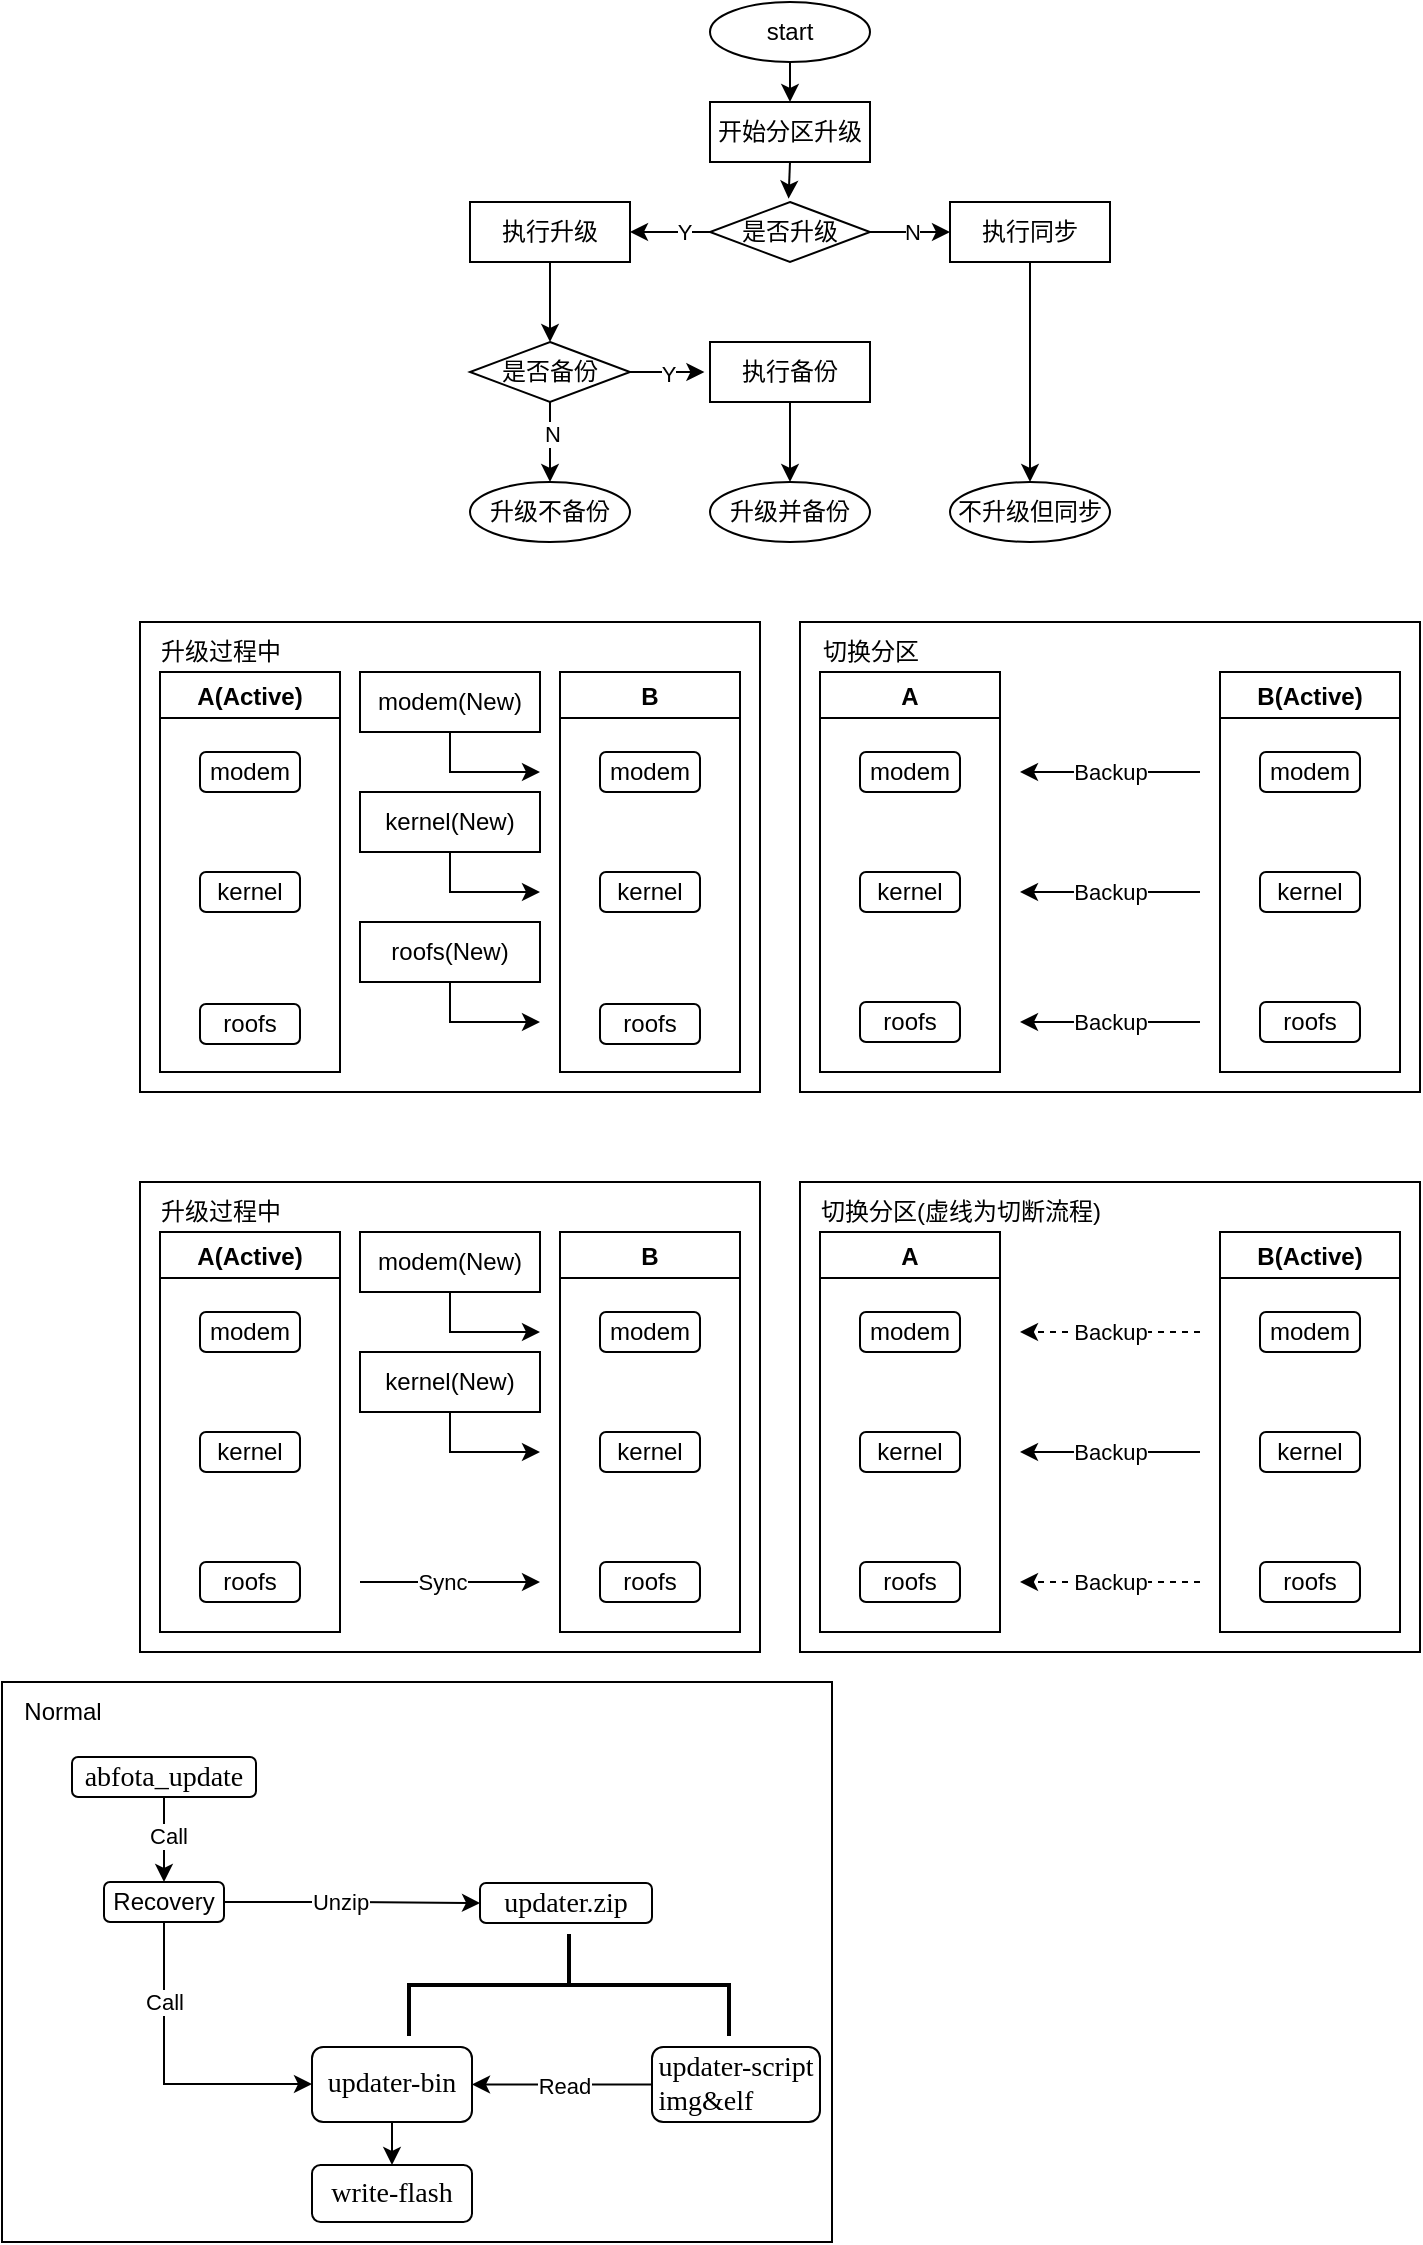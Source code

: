<mxfile version="24.7.17">
  <diagram name="第 1 页" id="GCRl-8E6too8TkQ2BrHy">
    <mxGraphModel dx="1938" dy="1264" grid="1" gridSize="10" guides="1" tooltips="1" connect="1" arrows="1" fold="1" page="1" pageScale="1" pageWidth="827" pageHeight="1169" math="0" shadow="0">
      <root>
        <mxCell id="0" />
        <mxCell id="1" parent="0" />
        <mxCell id="q4IoUWrboh84U8gEIqpk-14" value="" style="rounded=0;whiteSpace=wrap;html=1;" vertex="1" parent="1">
          <mxGeometry x="89" y="620" width="310" height="235" as="geometry" />
        </mxCell>
        <mxCell id="NOKJQwVUO0OvhM5oq2DQ-14" style="edgeStyle=orthogonalEdgeStyle;rounded=0;orthogonalLoop=1;jettySize=auto;html=1;exitX=0.5;exitY=1;exitDx=0;exitDy=0;entryX=0.5;entryY=0;entryDx=0;entryDy=0;" parent="1" source="NOKJQwVUO0OvhM5oq2DQ-1" target="NOKJQwVUO0OvhM5oq2DQ-2" edge="1">
          <mxGeometry relative="1" as="geometry" />
        </mxCell>
        <mxCell id="NOKJQwVUO0OvhM5oq2DQ-1" value="start" style="ellipse;whiteSpace=wrap;html=1;" parent="1" vertex="1">
          <mxGeometry x="374" y="30" width="80" height="30" as="geometry" />
        </mxCell>
        <mxCell id="NOKJQwVUO0OvhM5oq2DQ-2" value="开始分区升级" style="rounded=0;whiteSpace=wrap;html=1;" parent="1" vertex="1">
          <mxGeometry x="374" y="80" width="80" height="30" as="geometry" />
        </mxCell>
        <mxCell id="NOKJQwVUO0OvhM5oq2DQ-16" style="edgeStyle=orthogonalEdgeStyle;rounded=0;orthogonalLoop=1;jettySize=auto;html=1;entryX=1;entryY=0.5;entryDx=0;entryDy=0;" parent="1" source="NOKJQwVUO0OvhM5oq2DQ-3" target="NOKJQwVUO0OvhM5oq2DQ-4" edge="1">
          <mxGeometry relative="1" as="geometry" />
        </mxCell>
        <mxCell id="NOKJQwVUO0OvhM5oq2DQ-29" value="Y" style="edgeLabel;html=1;align=center;verticalAlign=middle;resizable=0;points=[];" parent="NOKJQwVUO0OvhM5oq2DQ-16" vertex="1" connectable="0">
          <mxGeometry x="-0.36" relative="1" as="geometry">
            <mxPoint as="offset" />
          </mxGeometry>
        </mxCell>
        <mxCell id="NOKJQwVUO0OvhM5oq2DQ-17" style="edgeStyle=orthogonalEdgeStyle;rounded=0;orthogonalLoop=1;jettySize=auto;html=1;exitX=1;exitY=0.5;exitDx=0;exitDy=0;entryX=0;entryY=0.5;entryDx=0;entryDy=0;" parent="1" source="NOKJQwVUO0OvhM5oq2DQ-3" target="NOKJQwVUO0OvhM5oq2DQ-7" edge="1">
          <mxGeometry relative="1" as="geometry" />
        </mxCell>
        <mxCell id="NOKJQwVUO0OvhM5oq2DQ-28" value="N" style="edgeLabel;html=1;align=center;verticalAlign=middle;resizable=0;points=[];" parent="NOKJQwVUO0OvhM5oq2DQ-17" vertex="1" connectable="0">
          <mxGeometry x="0.034" relative="1" as="geometry">
            <mxPoint as="offset" />
          </mxGeometry>
        </mxCell>
        <mxCell id="NOKJQwVUO0OvhM5oq2DQ-3" value="是否升级" style="rhombus;whiteSpace=wrap;html=1;" parent="1" vertex="1">
          <mxGeometry x="374" y="130" width="80" height="30" as="geometry" />
        </mxCell>
        <mxCell id="NOKJQwVUO0OvhM5oq2DQ-18" style="edgeStyle=orthogonalEdgeStyle;rounded=0;orthogonalLoop=1;jettySize=auto;html=1;entryX=0.5;entryY=0;entryDx=0;entryDy=0;" parent="1" source="NOKJQwVUO0OvhM5oq2DQ-4" target="NOKJQwVUO0OvhM5oq2DQ-5" edge="1">
          <mxGeometry relative="1" as="geometry" />
        </mxCell>
        <mxCell id="NOKJQwVUO0OvhM5oq2DQ-4" value="执行升级" style="rounded=0;whiteSpace=wrap;html=1;" parent="1" vertex="1">
          <mxGeometry x="254" y="130" width="80" height="30" as="geometry" />
        </mxCell>
        <mxCell id="NOKJQwVUO0OvhM5oq2DQ-19" style="edgeStyle=orthogonalEdgeStyle;rounded=0;orthogonalLoop=1;jettySize=auto;html=1;exitX=0.5;exitY=1;exitDx=0;exitDy=0;entryX=0.5;entryY=0;entryDx=0;entryDy=0;" parent="1" source="NOKJQwVUO0OvhM5oq2DQ-5" target="NOKJQwVUO0OvhM5oq2DQ-8" edge="1">
          <mxGeometry relative="1" as="geometry" />
        </mxCell>
        <mxCell id="NOKJQwVUO0OvhM5oq2DQ-31" value="N" style="edgeLabel;html=1;align=center;verticalAlign=middle;resizable=0;points=[];" parent="NOKJQwVUO0OvhM5oq2DQ-19" vertex="1" connectable="0">
          <mxGeometry x="-0.226" y="1" relative="1" as="geometry">
            <mxPoint as="offset" />
          </mxGeometry>
        </mxCell>
        <mxCell id="NOKJQwVUO0OvhM5oq2DQ-5" value="是否备份" style="rhombus;whiteSpace=wrap;html=1;" parent="1" vertex="1">
          <mxGeometry x="254" y="200" width="80" height="30" as="geometry" />
        </mxCell>
        <mxCell id="NOKJQwVUO0OvhM5oq2DQ-6" value="执行备份" style="rounded=0;whiteSpace=wrap;html=1;" parent="1" vertex="1">
          <mxGeometry x="374" y="200" width="80" height="30" as="geometry" />
        </mxCell>
        <mxCell id="NOKJQwVUO0OvhM5oq2DQ-22" style="edgeStyle=orthogonalEdgeStyle;rounded=0;orthogonalLoop=1;jettySize=auto;html=1;exitX=0.5;exitY=1;exitDx=0;exitDy=0;entryX=0.5;entryY=0;entryDx=0;entryDy=0;" parent="1" source="NOKJQwVUO0OvhM5oq2DQ-7" target="NOKJQwVUO0OvhM5oq2DQ-10" edge="1">
          <mxGeometry relative="1" as="geometry" />
        </mxCell>
        <mxCell id="NOKJQwVUO0OvhM5oq2DQ-7" value="执行同步" style="rounded=0;whiteSpace=wrap;html=1;" parent="1" vertex="1">
          <mxGeometry x="494" y="130" width="80" height="30" as="geometry" />
        </mxCell>
        <mxCell id="NOKJQwVUO0OvhM5oq2DQ-8" value="升级不备份" style="ellipse;whiteSpace=wrap;html=1;" parent="1" vertex="1">
          <mxGeometry x="254" y="270" width="80" height="30" as="geometry" />
        </mxCell>
        <mxCell id="NOKJQwVUO0OvhM5oq2DQ-9" value="升级并备份" style="ellipse;whiteSpace=wrap;html=1;" parent="1" vertex="1">
          <mxGeometry x="374" y="270" width="80" height="30" as="geometry" />
        </mxCell>
        <mxCell id="NOKJQwVUO0OvhM5oq2DQ-10" value="不升级但同步" style="ellipse;whiteSpace=wrap;html=1;" parent="1" vertex="1">
          <mxGeometry x="494" y="270" width="80" height="30" as="geometry" />
        </mxCell>
        <mxCell id="NOKJQwVUO0OvhM5oq2DQ-15" style="edgeStyle=orthogonalEdgeStyle;rounded=0;orthogonalLoop=1;jettySize=auto;html=1;exitX=0.5;exitY=1;exitDx=0;exitDy=0;entryX=0.491;entryY=-0.056;entryDx=0;entryDy=0;entryPerimeter=0;" parent="1" source="NOKJQwVUO0OvhM5oq2DQ-2" target="NOKJQwVUO0OvhM5oq2DQ-3" edge="1">
          <mxGeometry relative="1" as="geometry" />
        </mxCell>
        <mxCell id="NOKJQwVUO0OvhM5oq2DQ-20" style="edgeStyle=orthogonalEdgeStyle;rounded=0;orthogonalLoop=1;jettySize=auto;html=1;exitX=1;exitY=0.5;exitDx=0;exitDy=0;entryX=-0.035;entryY=0.495;entryDx=0;entryDy=0;entryPerimeter=0;" parent="1" source="NOKJQwVUO0OvhM5oq2DQ-5" target="NOKJQwVUO0OvhM5oq2DQ-6" edge="1">
          <mxGeometry relative="1" as="geometry" />
        </mxCell>
        <mxCell id="NOKJQwVUO0OvhM5oq2DQ-30" value="Y" style="edgeLabel;html=1;align=center;verticalAlign=middle;resizable=0;points=[];" parent="NOKJQwVUO0OvhM5oq2DQ-20" vertex="1" connectable="0">
          <mxGeometry x="0.019" y="-1" relative="1" as="geometry">
            <mxPoint as="offset" />
          </mxGeometry>
        </mxCell>
        <mxCell id="NOKJQwVUO0OvhM5oq2DQ-21" style="edgeStyle=orthogonalEdgeStyle;rounded=0;orthogonalLoop=1;jettySize=auto;html=1;exitX=0.5;exitY=1;exitDx=0;exitDy=0;entryX=0.5;entryY=0;entryDx=0;entryDy=0;" parent="1" source="NOKJQwVUO0OvhM5oq2DQ-6" target="NOKJQwVUO0OvhM5oq2DQ-9" edge="1">
          <mxGeometry relative="1" as="geometry" />
        </mxCell>
        <mxCell id="q4IoUWrboh84U8gEIqpk-1" value="A(Active)" style="swimlane;" vertex="1" parent="1">
          <mxGeometry x="99" y="645" width="90" height="200" as="geometry">
            <mxRectangle x="210" y="630" width="90" height="30" as="alternateBounds" />
          </mxGeometry>
        </mxCell>
        <mxCell id="q4IoUWrboh84U8gEIqpk-2" value="modem" style="rounded=1;whiteSpace=wrap;html=1;" vertex="1" parent="q4IoUWrboh84U8gEIqpk-1">
          <mxGeometry x="20" y="40" width="50" height="20" as="geometry" />
        </mxCell>
        <mxCell id="q4IoUWrboh84U8gEIqpk-3" value="kernel" style="rounded=1;whiteSpace=wrap;html=1;" vertex="1" parent="q4IoUWrboh84U8gEIqpk-1">
          <mxGeometry x="20" y="100" width="50" height="20" as="geometry" />
        </mxCell>
        <mxCell id="q4IoUWrboh84U8gEIqpk-4" value="roofs" style="rounded=1;whiteSpace=wrap;html=1;" vertex="1" parent="q4IoUWrboh84U8gEIqpk-1">
          <mxGeometry x="20" y="165" width="50" height="20" as="geometry" />
        </mxCell>
        <mxCell id="q4IoUWrboh84U8gEIqpk-5" value="B" style="swimlane;" vertex="1" parent="1">
          <mxGeometry x="299" y="645" width="90" height="200" as="geometry">
            <mxRectangle x="210" y="630" width="90" height="30" as="alternateBounds" />
          </mxGeometry>
        </mxCell>
        <mxCell id="q4IoUWrboh84U8gEIqpk-6" value="modem" style="rounded=1;whiteSpace=wrap;html=1;" vertex="1" parent="q4IoUWrboh84U8gEIqpk-5">
          <mxGeometry x="20" y="40" width="50" height="20" as="geometry" />
        </mxCell>
        <mxCell id="q4IoUWrboh84U8gEIqpk-7" value="kernel" style="rounded=1;whiteSpace=wrap;html=1;" vertex="1" parent="q4IoUWrboh84U8gEIqpk-5">
          <mxGeometry x="20" y="100" width="50" height="20" as="geometry" />
        </mxCell>
        <mxCell id="q4IoUWrboh84U8gEIqpk-8" value="roofs" style="rounded=1;whiteSpace=wrap;html=1;" vertex="1" parent="q4IoUWrboh84U8gEIqpk-5">
          <mxGeometry x="20" y="165" width="50" height="20" as="geometry" />
        </mxCell>
        <mxCell id="q4IoUWrboh84U8gEIqpk-12" value="" style="endArrow=classic;html=1;rounded=0;" edge="1" parent="1">
          <mxGeometry width="50" height="50" relative="1" as="geometry">
            <mxPoint x="199" y="820" as="sourcePoint" />
            <mxPoint x="289" y="820" as="targetPoint" />
          </mxGeometry>
        </mxCell>
        <mxCell id="q4IoUWrboh84U8gEIqpk-21" value="Sync" style="edgeLabel;html=1;align=center;verticalAlign=middle;resizable=0;points=[];" vertex="1" connectable="0" parent="q4IoUWrboh84U8gEIqpk-12">
          <mxGeometry x="-0.102" relative="1" as="geometry">
            <mxPoint as="offset" />
          </mxGeometry>
        </mxCell>
        <mxCell id="q4IoUWrboh84U8gEIqpk-24" value="modem(New)" style="rounded=0;whiteSpace=wrap;html=1;" vertex="1" parent="1">
          <mxGeometry x="199" y="645" width="90" height="30" as="geometry" />
        </mxCell>
        <mxCell id="q4IoUWrboh84U8gEIqpk-25" value="" style="endArrow=classic;html=1;rounded=0;entryX=0.645;entryY=0.489;entryDx=0;entryDy=0;entryPerimeter=0;exitX=0.5;exitY=1;exitDx=0;exitDy=0;" edge="1" parent="1" source="q4IoUWrboh84U8gEIqpk-24">
          <mxGeometry width="50" height="50" relative="1" as="geometry">
            <mxPoint x="219.05" y="695.08" as="sourcePoint" />
            <mxPoint x="289.0" y="694.995" as="targetPoint" />
            <Array as="points">
              <mxPoint x="244" y="695" />
            </Array>
          </mxGeometry>
        </mxCell>
        <mxCell id="q4IoUWrboh84U8gEIqpk-26" value="" style="rounded=0;whiteSpace=wrap;html=1;" vertex="1" parent="1">
          <mxGeometry x="419" y="620" width="310" height="235" as="geometry" />
        </mxCell>
        <mxCell id="q4IoUWrboh84U8gEIqpk-27" value="A" style="swimlane;" vertex="1" parent="1">
          <mxGeometry x="429" y="645" width="90" height="200" as="geometry">
            <mxRectangle x="210" y="630" width="90" height="30" as="alternateBounds" />
          </mxGeometry>
        </mxCell>
        <mxCell id="q4IoUWrboh84U8gEIqpk-28" value="modem" style="rounded=1;whiteSpace=wrap;html=1;" vertex="1" parent="q4IoUWrboh84U8gEIqpk-27">
          <mxGeometry x="20" y="40" width="50" height="20" as="geometry" />
        </mxCell>
        <mxCell id="q4IoUWrboh84U8gEIqpk-29" value="kernel" style="rounded=1;whiteSpace=wrap;html=1;" vertex="1" parent="q4IoUWrboh84U8gEIqpk-27">
          <mxGeometry x="20" y="100" width="50" height="20" as="geometry" />
        </mxCell>
        <mxCell id="q4IoUWrboh84U8gEIqpk-30" value="roofs" style="rounded=1;whiteSpace=wrap;html=1;" vertex="1" parent="q4IoUWrboh84U8gEIqpk-27">
          <mxGeometry x="20" y="165" width="50" height="20" as="geometry" />
        </mxCell>
        <mxCell id="q4IoUWrboh84U8gEIqpk-31" value="B(Active)" style="swimlane;" vertex="1" parent="1">
          <mxGeometry x="629" y="645" width="90" height="200" as="geometry">
            <mxRectangle x="210" y="630" width="90" height="30" as="alternateBounds" />
          </mxGeometry>
        </mxCell>
        <mxCell id="q4IoUWrboh84U8gEIqpk-32" value="modem" style="rounded=1;whiteSpace=wrap;html=1;" vertex="1" parent="q4IoUWrboh84U8gEIqpk-31">
          <mxGeometry x="20" y="40" width="50" height="20" as="geometry" />
        </mxCell>
        <mxCell id="q4IoUWrboh84U8gEIqpk-33" value="kernel" style="rounded=1;whiteSpace=wrap;html=1;" vertex="1" parent="q4IoUWrboh84U8gEIqpk-31">
          <mxGeometry x="20" y="100" width="50" height="20" as="geometry" />
        </mxCell>
        <mxCell id="q4IoUWrboh84U8gEIqpk-34" value="roofs" style="rounded=1;whiteSpace=wrap;html=1;" vertex="1" parent="q4IoUWrboh84U8gEIqpk-31">
          <mxGeometry x="20" y="165" width="50" height="20" as="geometry" />
        </mxCell>
        <mxCell id="q4IoUWrboh84U8gEIqpk-41" value="" style="endArrow=classic;html=1;rounded=0;dashed=1;" edge="1" parent="1">
          <mxGeometry width="50" height="50" relative="1" as="geometry">
            <mxPoint x="619" y="695" as="sourcePoint" />
            <mxPoint x="529" y="695" as="targetPoint" />
          </mxGeometry>
        </mxCell>
        <mxCell id="q4IoUWrboh84U8gEIqpk-43" value="Backup" style="edgeLabel;html=1;align=center;verticalAlign=middle;resizable=0;points=[];" vertex="1" connectable="0" parent="q4IoUWrboh84U8gEIqpk-41">
          <mxGeometry x="0.235" y="-1" relative="1" as="geometry">
            <mxPoint x="10" y="1" as="offset" />
          </mxGeometry>
        </mxCell>
        <mxCell id="q4IoUWrboh84U8gEIqpk-44" value="" style="endArrow=classic;html=1;rounded=0;" edge="1" parent="1">
          <mxGeometry width="50" height="50" relative="1" as="geometry">
            <mxPoint x="619" y="755" as="sourcePoint" />
            <mxPoint x="529" y="755" as="targetPoint" />
          </mxGeometry>
        </mxCell>
        <mxCell id="q4IoUWrboh84U8gEIqpk-45" value="Backup" style="edgeLabel;html=1;align=center;verticalAlign=middle;resizable=0;points=[];" vertex="1" connectable="0" parent="q4IoUWrboh84U8gEIqpk-44">
          <mxGeometry x="0.235" y="-1" relative="1" as="geometry">
            <mxPoint x="10" y="1" as="offset" />
          </mxGeometry>
        </mxCell>
        <mxCell id="q4IoUWrboh84U8gEIqpk-48" value="升级过程中" style="text;html=1;align=center;verticalAlign=middle;resizable=0;points=[];autosize=1;strokeColor=none;fillColor=none;" vertex="1" parent="1">
          <mxGeometry x="89" y="620" width="80" height="30" as="geometry" />
        </mxCell>
        <mxCell id="q4IoUWrboh84U8gEIqpk-49" value="切换分区(虚线为切断流程)" style="text;html=1;align=center;verticalAlign=middle;resizable=0;points=[];autosize=1;strokeColor=none;fillColor=none;" vertex="1" parent="1">
          <mxGeometry x="419" y="620" width="160" height="30" as="geometry" />
        </mxCell>
        <mxCell id="q4IoUWrboh84U8gEIqpk-50" value="kernel(New)" style="rounded=0;whiteSpace=wrap;html=1;" vertex="1" parent="1">
          <mxGeometry x="199" y="705" width="90" height="30" as="geometry" />
        </mxCell>
        <mxCell id="q4IoUWrboh84U8gEIqpk-52" value="" style="endArrow=classic;html=1;rounded=0;entryX=0.645;entryY=0.489;entryDx=0;entryDy=0;entryPerimeter=0;exitX=0.5;exitY=1;exitDx=0;exitDy=0;" edge="1" parent="1">
          <mxGeometry width="50" height="50" relative="1" as="geometry">
            <mxPoint x="244" y="735" as="sourcePoint" />
            <mxPoint x="289.0" y="754.995" as="targetPoint" />
            <Array as="points">
              <mxPoint x="244" y="755" />
            </Array>
          </mxGeometry>
        </mxCell>
        <mxCell id="q4IoUWrboh84U8gEIqpk-53" value="" style="rounded=0;whiteSpace=wrap;html=1;" vertex="1" parent="1">
          <mxGeometry x="20" y="870" width="415" height="280" as="geometry" />
        </mxCell>
        <mxCell id="q4IoUWrboh84U8gEIqpk-69" style="edgeStyle=orthogonalEdgeStyle;rounded=0;orthogonalLoop=1;jettySize=auto;html=1;entryX=0;entryY=0.5;entryDx=0;entryDy=0;" edge="1" parent="1" source="q4IoUWrboh84U8gEIqpk-55" target="q4IoUWrboh84U8gEIqpk-57">
          <mxGeometry relative="1" as="geometry" />
        </mxCell>
        <mxCell id="q4IoUWrboh84U8gEIqpk-77" value="Unzip" style="edgeLabel;html=1;align=center;verticalAlign=middle;resizable=0;points=[];" vertex="1" connectable="0" parent="q4IoUWrboh84U8gEIqpk-69">
          <mxGeometry x="-0.241" y="1" relative="1" as="geometry">
            <mxPoint x="9" y="1" as="offset" />
          </mxGeometry>
        </mxCell>
        <mxCell id="q4IoUWrboh84U8gEIqpk-71" style="edgeStyle=orthogonalEdgeStyle;rounded=0;orthogonalLoop=1;jettySize=auto;html=1;entryX=0;entryY=0.5;entryDx=0;entryDy=0;" edge="1" parent="1" source="q4IoUWrboh84U8gEIqpk-55" target="q4IoUWrboh84U8gEIqpk-59">
          <mxGeometry relative="1" as="geometry">
            <Array as="points">
              <mxPoint x="101" y="1071" />
              <mxPoint x="175" y="1071" />
            </Array>
          </mxGeometry>
        </mxCell>
        <mxCell id="q4IoUWrboh84U8gEIqpk-76" value="Call" style="edgeLabel;html=1;align=center;verticalAlign=middle;resizable=0;points=[];" vertex="1" connectable="0" parent="q4IoUWrboh84U8gEIqpk-71">
          <mxGeometry x="-0.492" relative="1" as="geometry">
            <mxPoint as="offset" />
          </mxGeometry>
        </mxCell>
        <mxCell id="q4IoUWrboh84U8gEIqpk-55" value="Recovery" style="rounded=1;whiteSpace=wrap;html=1;" vertex="1" parent="1">
          <mxGeometry x="71" y="970" width="60" height="20" as="geometry" />
        </mxCell>
        <mxCell id="q4IoUWrboh84U8gEIqpk-73" style="edgeStyle=orthogonalEdgeStyle;rounded=0;orthogonalLoop=1;jettySize=auto;html=1;entryX=1;entryY=0.5;entryDx=0;entryDy=0;" edge="1" parent="1" source="q4IoUWrboh84U8gEIqpk-56" target="q4IoUWrboh84U8gEIqpk-59">
          <mxGeometry relative="1" as="geometry" />
        </mxCell>
        <mxCell id="q4IoUWrboh84U8gEIqpk-74" value="Read" style="edgeLabel;html=1;align=center;verticalAlign=middle;resizable=0;points=[];" vertex="1" connectable="0" parent="q4IoUWrboh84U8gEIqpk-73">
          <mxGeometry x="0.093" y="1" relative="1" as="geometry">
            <mxPoint x="5" y="-1" as="offset" />
          </mxGeometry>
        </mxCell>
        <mxCell id="q4IoUWrboh84U8gEIqpk-56" value="&lt;p style=&quot;margin: 0pt 0pt 0.0pt; text-align: justify; font-family: &amp;quot;Times New Roman&amp;quot;; font-size: 10.5pt;&quot; class=&quot;MsoNormal&quot;&gt;&lt;span style=&quot;font-family: 宋体; font-size: 10.5pt;&quot;&gt;&lt;font face=&quot;Times New Roman&quot;&gt;updater-&lt;/font&gt;&lt;/span&gt;&lt;span style=&quot;font-size: 10.5pt; background-color: initial;&quot;&gt;script&lt;br&gt;img&amp;amp;elf&lt;/span&gt;&lt;/p&gt;" style="rounded=1;whiteSpace=wrap;html=1;" vertex="1" parent="1">
          <mxGeometry x="345" y="1052.5" width="84" height="37.5" as="geometry" />
        </mxCell>
        <mxCell id="q4IoUWrboh84U8gEIqpk-57" value="&lt;p style=&quot;margin: 0pt 0pt 0.0pt; text-align: justify; font-family: &amp;quot;Times New Roman&amp;quot;; font-size: 10.5pt;&quot; class=&quot;MsoNormal&quot;&gt;&lt;span style=&quot;font-family: 宋体; font-size: 10.5pt;&quot;&gt;&lt;font face=&quot;Times New Roman&quot;&gt;updater.zip&lt;/font&gt;&lt;/span&gt;&lt;/p&gt;" style="rounded=1;whiteSpace=wrap;html=1;" vertex="1" parent="1">
          <mxGeometry x="259" y="970.5" width="86" height="20" as="geometry" />
        </mxCell>
        <mxCell id="q4IoUWrboh84U8gEIqpk-94" value="" style="edgeStyle=orthogonalEdgeStyle;rounded=0;orthogonalLoop=1;jettySize=auto;html=1;" edge="1" parent="1" source="q4IoUWrboh84U8gEIqpk-59" target="q4IoUWrboh84U8gEIqpk-93">
          <mxGeometry relative="1" as="geometry" />
        </mxCell>
        <mxCell id="q4IoUWrboh84U8gEIqpk-59" value="&lt;p style=&quot;margin: 0pt 0pt 0.0pt; text-align: justify; font-family: &amp;quot;Times New Roman&amp;quot;; font-size: 10.5pt;&quot; class=&quot;MsoNormal&quot;&gt;&lt;span style=&quot;font-family: 宋体; font-size: 10.5pt;&quot;&gt;&lt;font face=&quot;Times New Roman&quot;&gt;updater-bin&lt;/font&gt;&lt;/span&gt;&lt;/p&gt;" style="rounded=1;whiteSpace=wrap;html=1;" vertex="1" parent="1">
          <mxGeometry x="175" y="1052.5" width="80" height="37.5" as="geometry" />
        </mxCell>
        <mxCell id="q4IoUWrboh84U8gEIqpk-60" value="" style="strokeWidth=2;html=1;shape=mxgraph.flowchart.annotation_2;align=left;labelPosition=right;pointerEvents=1;rotation=90;" vertex="1" parent="1">
          <mxGeometry x="278" y="941.5" width="51" height="160" as="geometry" />
        </mxCell>
        <mxCell id="q4IoUWrboh84U8gEIqpk-63" value="Normal" style="text;html=1;align=center;verticalAlign=middle;resizable=0;points=[];autosize=1;strokeColor=none;fillColor=none;" vertex="1" parent="1">
          <mxGeometry x="20" y="870" width="60" height="30" as="geometry" />
        </mxCell>
        <mxCell id="q4IoUWrboh84U8gEIqpk-66" value="" style="edgeStyle=orthogonalEdgeStyle;rounded=0;orthogonalLoop=1;jettySize=auto;html=1;" edge="1" parent="1" source="q4IoUWrboh84U8gEIqpk-65" target="q4IoUWrboh84U8gEIqpk-55">
          <mxGeometry relative="1" as="geometry" />
        </mxCell>
        <mxCell id="q4IoUWrboh84U8gEIqpk-75" value="Call" style="edgeLabel;html=1;align=center;verticalAlign=middle;resizable=0;points=[];" vertex="1" connectable="0" parent="q4IoUWrboh84U8gEIqpk-66">
          <mxGeometry x="-0.111" y="2" relative="1" as="geometry">
            <mxPoint as="offset" />
          </mxGeometry>
        </mxCell>
        <mxCell id="q4IoUWrboh84U8gEIqpk-65" value="&lt;p style=&quot;margin: 0pt 0pt 0.0pt; text-align: justify;&quot; class=&quot;MsoNormal&quot;&gt;&lt;font face=&quot;Times New Roman&quot;&gt;&lt;span style=&quot;font-size: 14px;&quot;&gt;abfota_update&lt;/span&gt;&lt;/font&gt;&lt;br&gt;&lt;/p&gt;" style="rounded=1;whiteSpace=wrap;html=1;" vertex="1" parent="1">
          <mxGeometry x="55" y="907.5" width="92" height="20" as="geometry" />
        </mxCell>
        <mxCell id="q4IoUWrboh84U8gEIqpk-93" value="&lt;p style=&quot;margin: 0pt 0pt 0.0pt; text-align: justify; font-family: &amp;quot;Times New Roman&amp;quot;; font-size: 10.5pt;&quot; class=&quot;MsoNormal&quot;&gt;&lt;span style=&quot;font-family: 宋体; font-size: 10.5pt;&quot;&gt;&lt;font face=&quot;Times New Roman&quot;&gt;write-flash&lt;/font&gt;&lt;/span&gt;&lt;/p&gt;" style="rounded=1;whiteSpace=wrap;html=1;" vertex="1" parent="1">
          <mxGeometry x="175" y="1111.5" width="80" height="28.5" as="geometry" />
        </mxCell>
        <mxCell id="q4IoUWrboh84U8gEIqpk-95" value="" style="endArrow=classic;html=1;rounded=0;dashed=1;" edge="1" parent="1">
          <mxGeometry width="50" height="50" relative="1" as="geometry">
            <mxPoint x="619" y="820" as="sourcePoint" />
            <mxPoint x="529" y="820" as="targetPoint" />
          </mxGeometry>
        </mxCell>
        <mxCell id="q4IoUWrboh84U8gEIqpk-96" value="Backup" style="edgeLabel;html=1;align=center;verticalAlign=middle;resizable=0;points=[];" vertex="1" connectable="0" parent="q4IoUWrboh84U8gEIqpk-95">
          <mxGeometry x="0.235" y="-1" relative="1" as="geometry">
            <mxPoint x="10" y="1" as="offset" />
          </mxGeometry>
        </mxCell>
        <mxCell id="q4IoUWrboh84U8gEIqpk-97" value="" style="rounded=0;whiteSpace=wrap;html=1;" vertex="1" parent="1">
          <mxGeometry x="89" y="340" width="310" height="235" as="geometry" />
        </mxCell>
        <mxCell id="q4IoUWrboh84U8gEIqpk-98" value="A(Active)" style="swimlane;" vertex="1" parent="1">
          <mxGeometry x="99" y="365" width="90" height="200" as="geometry">
            <mxRectangle x="210" y="630" width="90" height="30" as="alternateBounds" />
          </mxGeometry>
        </mxCell>
        <mxCell id="q4IoUWrboh84U8gEIqpk-99" value="modem" style="rounded=1;whiteSpace=wrap;html=1;" vertex="1" parent="q4IoUWrboh84U8gEIqpk-98">
          <mxGeometry x="20" y="40" width="50" height="20" as="geometry" />
        </mxCell>
        <mxCell id="q4IoUWrboh84U8gEIqpk-100" value="kernel" style="rounded=1;whiteSpace=wrap;html=1;" vertex="1" parent="q4IoUWrboh84U8gEIqpk-98">
          <mxGeometry x="20" y="100" width="50" height="20" as="geometry" />
        </mxCell>
        <mxCell id="q4IoUWrboh84U8gEIqpk-101" value="roofs" style="rounded=1;whiteSpace=wrap;html=1;" vertex="1" parent="q4IoUWrboh84U8gEIqpk-98">
          <mxGeometry x="20" y="166" width="50" height="20" as="geometry" />
        </mxCell>
        <mxCell id="q4IoUWrboh84U8gEIqpk-102" value="B" style="swimlane;" vertex="1" parent="1">
          <mxGeometry x="299" y="365" width="90" height="200" as="geometry">
            <mxRectangle x="210" y="630" width="90" height="30" as="alternateBounds" />
          </mxGeometry>
        </mxCell>
        <mxCell id="q4IoUWrboh84U8gEIqpk-103" value="modem" style="rounded=1;whiteSpace=wrap;html=1;" vertex="1" parent="q4IoUWrboh84U8gEIqpk-102">
          <mxGeometry x="20" y="40" width="50" height="20" as="geometry" />
        </mxCell>
        <mxCell id="q4IoUWrboh84U8gEIqpk-104" value="kernel" style="rounded=1;whiteSpace=wrap;html=1;" vertex="1" parent="q4IoUWrboh84U8gEIqpk-102">
          <mxGeometry x="20" y="100" width="50" height="20" as="geometry" />
        </mxCell>
        <mxCell id="q4IoUWrboh84U8gEIqpk-105" value="roofs" style="rounded=1;whiteSpace=wrap;html=1;" vertex="1" parent="q4IoUWrboh84U8gEIqpk-102">
          <mxGeometry x="20" y="166" width="50" height="20" as="geometry" />
        </mxCell>
        <mxCell id="q4IoUWrboh84U8gEIqpk-108" value="modem(New)" style="rounded=0;whiteSpace=wrap;html=1;" vertex="1" parent="1">
          <mxGeometry x="199" y="365" width="90" height="30" as="geometry" />
        </mxCell>
        <mxCell id="q4IoUWrboh84U8gEIqpk-109" value="" style="endArrow=classic;html=1;rounded=0;entryX=0.645;entryY=0.489;entryDx=0;entryDy=0;entryPerimeter=0;exitX=0.5;exitY=1;exitDx=0;exitDy=0;" edge="1" source="q4IoUWrboh84U8gEIqpk-108" parent="1">
          <mxGeometry width="50" height="50" relative="1" as="geometry">
            <mxPoint x="219.05" y="415.08" as="sourcePoint" />
            <mxPoint x="289.0" y="414.995" as="targetPoint" />
            <Array as="points">
              <mxPoint x="244" y="415" />
            </Array>
          </mxGeometry>
        </mxCell>
        <mxCell id="q4IoUWrboh84U8gEIqpk-110" value="" style="rounded=0;whiteSpace=wrap;html=1;" vertex="1" parent="1">
          <mxGeometry x="419" y="340" width="310" height="235" as="geometry" />
        </mxCell>
        <mxCell id="q4IoUWrboh84U8gEIqpk-111" value="A" style="swimlane;" vertex="1" parent="1">
          <mxGeometry x="429" y="365" width="90" height="200" as="geometry">
            <mxRectangle x="210" y="630" width="90" height="30" as="alternateBounds" />
          </mxGeometry>
        </mxCell>
        <mxCell id="q4IoUWrboh84U8gEIqpk-112" value="modem" style="rounded=1;whiteSpace=wrap;html=1;" vertex="1" parent="q4IoUWrboh84U8gEIqpk-111">
          <mxGeometry x="20" y="40" width="50" height="20" as="geometry" />
        </mxCell>
        <mxCell id="q4IoUWrboh84U8gEIqpk-113" value="kernel" style="rounded=1;whiteSpace=wrap;html=1;" vertex="1" parent="q4IoUWrboh84U8gEIqpk-111">
          <mxGeometry x="20" y="100" width="50" height="20" as="geometry" />
        </mxCell>
        <mxCell id="q4IoUWrboh84U8gEIqpk-114" value="roofs" style="rounded=1;whiteSpace=wrap;html=1;" vertex="1" parent="q4IoUWrboh84U8gEIqpk-111">
          <mxGeometry x="20" y="165" width="50" height="20" as="geometry" />
        </mxCell>
        <mxCell id="q4IoUWrboh84U8gEIqpk-115" value="B(Active)" style="swimlane;" vertex="1" parent="1">
          <mxGeometry x="629" y="365" width="90" height="200" as="geometry">
            <mxRectangle x="210" y="630" width="90" height="30" as="alternateBounds" />
          </mxGeometry>
        </mxCell>
        <mxCell id="q4IoUWrboh84U8gEIqpk-116" value="modem" style="rounded=1;whiteSpace=wrap;html=1;" vertex="1" parent="q4IoUWrboh84U8gEIqpk-115">
          <mxGeometry x="20" y="40" width="50" height="20" as="geometry" />
        </mxCell>
        <mxCell id="q4IoUWrboh84U8gEIqpk-117" value="kernel" style="rounded=1;whiteSpace=wrap;html=1;" vertex="1" parent="q4IoUWrboh84U8gEIqpk-115">
          <mxGeometry x="20" y="100" width="50" height="20" as="geometry" />
        </mxCell>
        <mxCell id="q4IoUWrboh84U8gEIqpk-118" value="roofs" style="rounded=1;whiteSpace=wrap;html=1;" vertex="1" parent="q4IoUWrboh84U8gEIqpk-115">
          <mxGeometry x="20" y="165" width="50" height="20" as="geometry" />
        </mxCell>
        <mxCell id="q4IoUWrboh84U8gEIqpk-119" value="" style="endArrow=classic;html=1;rounded=0;" edge="1" parent="1">
          <mxGeometry width="50" height="50" relative="1" as="geometry">
            <mxPoint x="619" y="415" as="sourcePoint" />
            <mxPoint x="529" y="415" as="targetPoint" />
          </mxGeometry>
        </mxCell>
        <mxCell id="q4IoUWrboh84U8gEIqpk-120" value="Backup" style="edgeLabel;html=1;align=center;verticalAlign=middle;resizable=0;points=[];" vertex="1" connectable="0" parent="q4IoUWrboh84U8gEIqpk-119">
          <mxGeometry x="0.235" y="-1" relative="1" as="geometry">
            <mxPoint x="10" y="1" as="offset" />
          </mxGeometry>
        </mxCell>
        <mxCell id="q4IoUWrboh84U8gEIqpk-121" value="" style="endArrow=classic;html=1;rounded=0;" edge="1" parent="1">
          <mxGeometry width="50" height="50" relative="1" as="geometry">
            <mxPoint x="619" y="475" as="sourcePoint" />
            <mxPoint x="529" y="475" as="targetPoint" />
          </mxGeometry>
        </mxCell>
        <mxCell id="q4IoUWrboh84U8gEIqpk-122" value="Backup" style="edgeLabel;html=1;align=center;verticalAlign=middle;resizable=0;points=[];" vertex="1" connectable="0" parent="q4IoUWrboh84U8gEIqpk-121">
          <mxGeometry x="0.235" y="-1" relative="1" as="geometry">
            <mxPoint x="10" y="1" as="offset" />
          </mxGeometry>
        </mxCell>
        <mxCell id="q4IoUWrboh84U8gEIqpk-123" value="升级过程中" style="text;html=1;align=center;verticalAlign=middle;resizable=0;points=[];autosize=1;strokeColor=none;fillColor=none;" vertex="1" parent="1">
          <mxGeometry x="89" y="340" width="80" height="30" as="geometry" />
        </mxCell>
        <mxCell id="q4IoUWrboh84U8gEIqpk-124" value="切换分区" style="text;html=1;align=center;verticalAlign=middle;resizable=0;points=[];autosize=1;strokeColor=none;fillColor=none;" vertex="1" parent="1">
          <mxGeometry x="419" y="340" width="70" height="30" as="geometry" />
        </mxCell>
        <mxCell id="q4IoUWrboh84U8gEIqpk-125" value="kernel(New)" style="rounded=0;whiteSpace=wrap;html=1;" vertex="1" parent="1">
          <mxGeometry x="199" y="425" width="90" height="30" as="geometry" />
        </mxCell>
        <mxCell id="q4IoUWrboh84U8gEIqpk-126" value="" style="endArrow=classic;html=1;rounded=0;entryX=0.645;entryY=0.489;entryDx=0;entryDy=0;entryPerimeter=0;exitX=0.5;exitY=1;exitDx=0;exitDy=0;" edge="1" parent="1">
          <mxGeometry width="50" height="50" relative="1" as="geometry">
            <mxPoint x="244" y="455" as="sourcePoint" />
            <mxPoint x="289.0" y="474.995" as="targetPoint" />
            <Array as="points">
              <mxPoint x="244" y="475" />
            </Array>
          </mxGeometry>
        </mxCell>
        <mxCell id="q4IoUWrboh84U8gEIqpk-127" value="" style="endArrow=classic;html=1;rounded=0;" edge="1" parent="1">
          <mxGeometry width="50" height="50" relative="1" as="geometry">
            <mxPoint x="619" y="540" as="sourcePoint" />
            <mxPoint x="529" y="540" as="targetPoint" />
          </mxGeometry>
        </mxCell>
        <mxCell id="q4IoUWrboh84U8gEIqpk-128" value="Backup" style="edgeLabel;html=1;align=center;verticalAlign=middle;resizable=0;points=[];" vertex="1" connectable="0" parent="q4IoUWrboh84U8gEIqpk-127">
          <mxGeometry x="0.235" y="-1" relative="1" as="geometry">
            <mxPoint x="10" y="1" as="offset" />
          </mxGeometry>
        </mxCell>
        <mxCell id="q4IoUWrboh84U8gEIqpk-129" value="" style="endArrow=classic;html=1;rounded=0;entryX=0.645;entryY=0.489;entryDx=0;entryDy=0;entryPerimeter=0;exitX=0.5;exitY=1;exitDx=0;exitDy=0;" edge="1" parent="1">
          <mxGeometry width="50" height="50" relative="1" as="geometry">
            <mxPoint x="244" y="520" as="sourcePoint" />
            <mxPoint x="289.0" y="539.995" as="targetPoint" />
            <Array as="points">
              <mxPoint x="244" y="540" />
            </Array>
          </mxGeometry>
        </mxCell>
        <mxCell id="q4IoUWrboh84U8gEIqpk-130" value="roofs(New)" style="rounded=0;whiteSpace=wrap;html=1;" vertex="1" parent="1">
          <mxGeometry x="199" y="490" width="90" height="30" as="geometry" />
        </mxCell>
      </root>
    </mxGraphModel>
  </diagram>
</mxfile>
